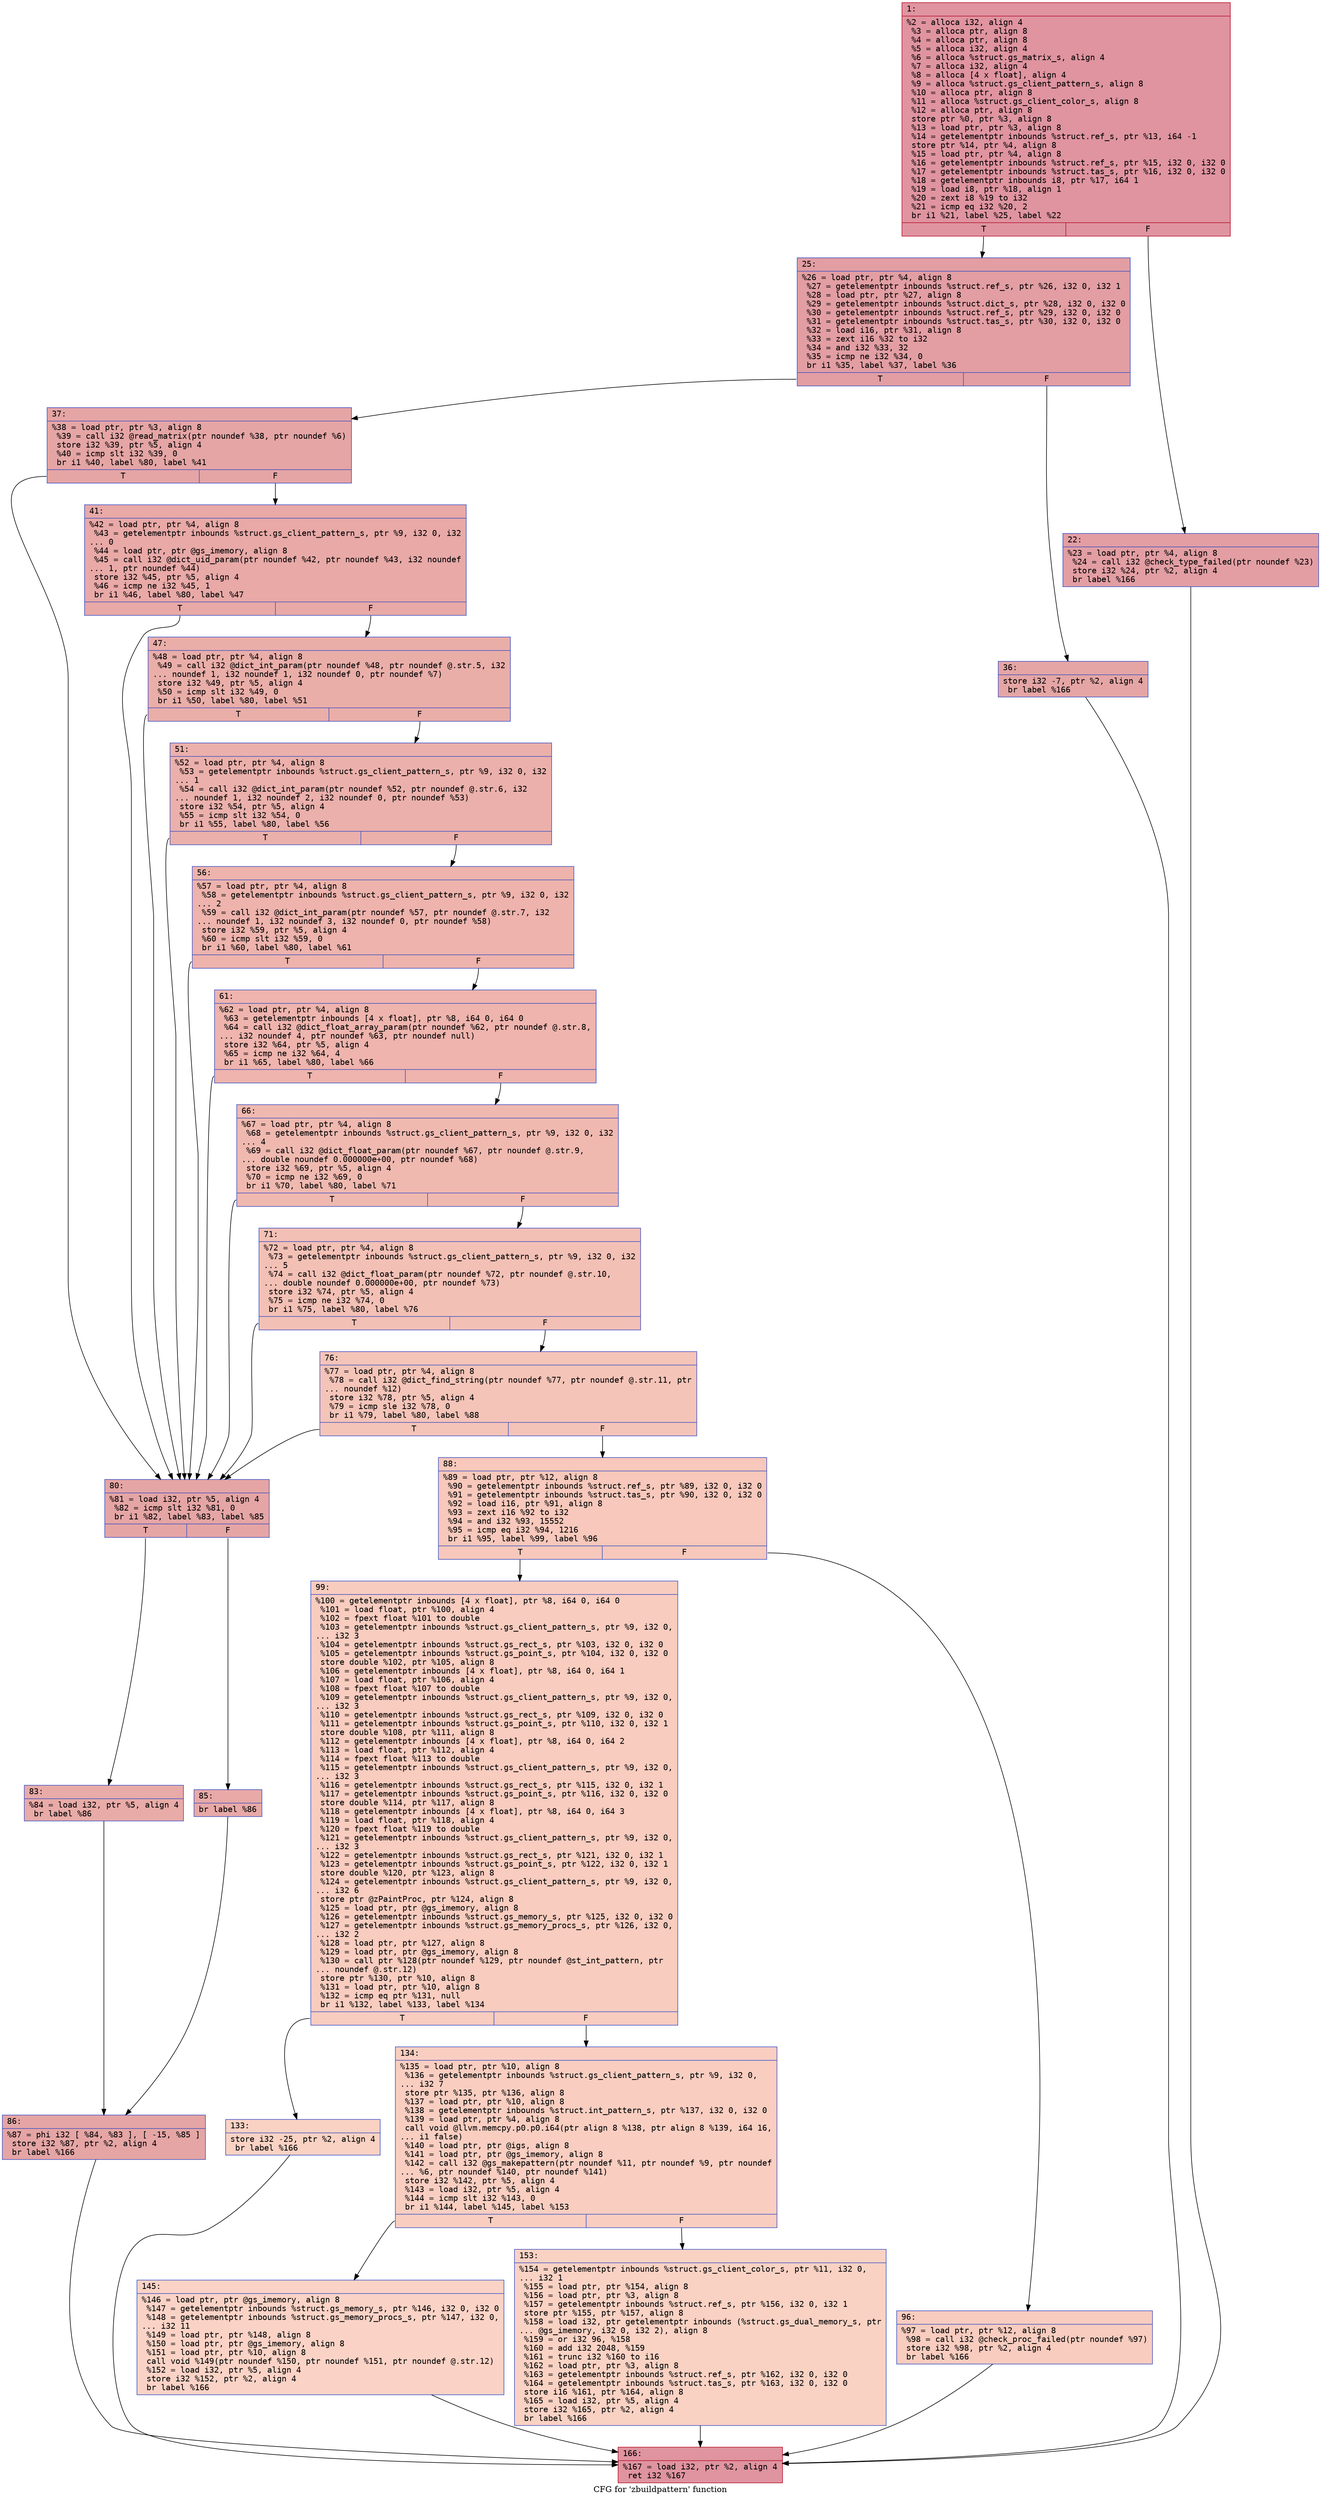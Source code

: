 digraph "CFG for 'zbuildpattern' function" {
	label="CFG for 'zbuildpattern' function";

	Node0x6000001862b0 [shape=record,color="#b70d28ff", style=filled, fillcolor="#b70d2870" fontname="Courier",label="{1:\l|  %2 = alloca i32, align 4\l  %3 = alloca ptr, align 8\l  %4 = alloca ptr, align 8\l  %5 = alloca i32, align 4\l  %6 = alloca %struct.gs_matrix_s, align 4\l  %7 = alloca i32, align 4\l  %8 = alloca [4 x float], align 4\l  %9 = alloca %struct.gs_client_pattern_s, align 8\l  %10 = alloca ptr, align 8\l  %11 = alloca %struct.gs_client_color_s, align 8\l  %12 = alloca ptr, align 8\l  store ptr %0, ptr %3, align 8\l  %13 = load ptr, ptr %3, align 8\l  %14 = getelementptr inbounds %struct.ref_s, ptr %13, i64 -1\l  store ptr %14, ptr %4, align 8\l  %15 = load ptr, ptr %4, align 8\l  %16 = getelementptr inbounds %struct.ref_s, ptr %15, i32 0, i32 0\l  %17 = getelementptr inbounds %struct.tas_s, ptr %16, i32 0, i32 0\l  %18 = getelementptr inbounds i8, ptr %17, i64 1\l  %19 = load i8, ptr %18, align 1\l  %20 = zext i8 %19 to i32\l  %21 = icmp eq i32 %20, 2\l  br i1 %21, label %25, label %22\l|{<s0>T|<s1>F}}"];
	Node0x6000001862b0:s0 -> Node0x600000186350[tooltip="1 -> 25\nProbability 50.00%" ];
	Node0x6000001862b0:s1 -> Node0x600000186300[tooltip="1 -> 22\nProbability 50.00%" ];
	Node0x600000186300 [shape=record,color="#3d50c3ff", style=filled, fillcolor="#be242e70" fontname="Courier",label="{22:\l|  %23 = load ptr, ptr %4, align 8\l  %24 = call i32 @check_type_failed(ptr noundef %23)\l  store i32 %24, ptr %2, align 4\l  br label %166\l}"];
	Node0x600000186300 -> Node0x600000186a30[tooltip="22 -> 166\nProbability 100.00%" ];
	Node0x600000186350 [shape=record,color="#3d50c3ff", style=filled, fillcolor="#be242e70" fontname="Courier",label="{25:\l|  %26 = load ptr, ptr %4, align 8\l  %27 = getelementptr inbounds %struct.ref_s, ptr %26, i32 0, i32 1\l  %28 = load ptr, ptr %27, align 8\l  %29 = getelementptr inbounds %struct.dict_s, ptr %28, i32 0, i32 0\l  %30 = getelementptr inbounds %struct.ref_s, ptr %29, i32 0, i32 0\l  %31 = getelementptr inbounds %struct.tas_s, ptr %30, i32 0, i32 0\l  %32 = load i16, ptr %31, align 8\l  %33 = zext i16 %32 to i32\l  %34 = and i32 %33, 32\l  %35 = icmp ne i32 %34, 0\l  br i1 %35, label %37, label %36\l|{<s0>T|<s1>F}}"];
	Node0x600000186350:s0 -> Node0x6000001863f0[tooltip="25 -> 37\nProbability 50.00%" ];
	Node0x600000186350:s1 -> Node0x6000001863a0[tooltip="25 -> 36\nProbability 50.00%" ];
	Node0x6000001863a0 [shape=record,color="#3d50c3ff", style=filled, fillcolor="#c5333470" fontname="Courier",label="{36:\l|  store i32 -7, ptr %2, align 4\l  br label %166\l}"];
	Node0x6000001863a0 -> Node0x600000186a30[tooltip="36 -> 166\nProbability 100.00%" ];
	Node0x6000001863f0 [shape=record,color="#3d50c3ff", style=filled, fillcolor="#c5333470" fontname="Courier",label="{37:\l|  %38 = load ptr, ptr %3, align 8\l  %39 = call i32 @read_matrix(ptr noundef %38, ptr noundef %6)\l  store i32 %39, ptr %5, align 4\l  %40 = icmp slt i32 %39, 0\l  br i1 %40, label %80, label %41\l|{<s0>T|<s1>F}}"];
	Node0x6000001863f0:s0 -> Node0x6000001866c0[tooltip="37 -> 80\nProbability 37.50%" ];
	Node0x6000001863f0:s1 -> Node0x600000186440[tooltip="37 -> 41\nProbability 62.50%" ];
	Node0x600000186440 [shape=record,color="#3d50c3ff", style=filled, fillcolor="#ca3b3770" fontname="Courier",label="{41:\l|  %42 = load ptr, ptr %4, align 8\l  %43 = getelementptr inbounds %struct.gs_client_pattern_s, ptr %9, i32 0, i32\l... 0\l  %44 = load ptr, ptr @gs_imemory, align 8\l  %45 = call i32 @dict_uid_param(ptr noundef %42, ptr noundef %43, i32 noundef\l... 1, ptr noundef %44)\l  store i32 %45, ptr %5, align 4\l  %46 = icmp ne i32 %45, 1\l  br i1 %46, label %80, label %47\l|{<s0>T|<s1>F}}"];
	Node0x600000186440:s0 -> Node0x6000001866c0[tooltip="41 -> 80\nProbability 50.00%" ];
	Node0x600000186440:s1 -> Node0x600000186490[tooltip="41 -> 47\nProbability 50.00%" ];
	Node0x600000186490 [shape=record,color="#3d50c3ff", style=filled, fillcolor="#d0473d70" fontname="Courier",label="{47:\l|  %48 = load ptr, ptr %4, align 8\l  %49 = call i32 @dict_int_param(ptr noundef %48, ptr noundef @.str.5, i32\l... noundef 1, i32 noundef 1, i32 noundef 0, ptr noundef %7)\l  store i32 %49, ptr %5, align 4\l  %50 = icmp slt i32 %49, 0\l  br i1 %50, label %80, label %51\l|{<s0>T|<s1>F}}"];
	Node0x600000186490:s0 -> Node0x6000001866c0[tooltip="47 -> 80\nProbability 37.50%" ];
	Node0x600000186490:s1 -> Node0x6000001864e0[tooltip="47 -> 51\nProbability 62.50%" ];
	Node0x6000001864e0 [shape=record,color="#3d50c3ff", style=filled, fillcolor="#d24b4070" fontname="Courier",label="{51:\l|  %52 = load ptr, ptr %4, align 8\l  %53 = getelementptr inbounds %struct.gs_client_pattern_s, ptr %9, i32 0, i32\l... 1\l  %54 = call i32 @dict_int_param(ptr noundef %52, ptr noundef @.str.6, i32\l... noundef 1, i32 noundef 2, i32 noundef 0, ptr noundef %53)\l  store i32 %54, ptr %5, align 4\l  %55 = icmp slt i32 %54, 0\l  br i1 %55, label %80, label %56\l|{<s0>T|<s1>F}}"];
	Node0x6000001864e0:s0 -> Node0x6000001866c0[tooltip="51 -> 80\nProbability 37.50%" ];
	Node0x6000001864e0:s1 -> Node0x600000186530[tooltip="51 -> 56\nProbability 62.50%" ];
	Node0x600000186530 [shape=record,color="#3d50c3ff", style=filled, fillcolor="#d6524470" fontname="Courier",label="{56:\l|  %57 = load ptr, ptr %4, align 8\l  %58 = getelementptr inbounds %struct.gs_client_pattern_s, ptr %9, i32 0, i32\l... 2\l  %59 = call i32 @dict_int_param(ptr noundef %57, ptr noundef @.str.7, i32\l... noundef 1, i32 noundef 3, i32 noundef 0, ptr noundef %58)\l  store i32 %59, ptr %5, align 4\l  %60 = icmp slt i32 %59, 0\l  br i1 %60, label %80, label %61\l|{<s0>T|<s1>F}}"];
	Node0x600000186530:s0 -> Node0x6000001866c0[tooltip="56 -> 80\nProbability 37.50%" ];
	Node0x600000186530:s1 -> Node0x600000186580[tooltip="56 -> 61\nProbability 62.50%" ];
	Node0x600000186580 [shape=record,color="#3d50c3ff", style=filled, fillcolor="#d8564670" fontname="Courier",label="{61:\l|  %62 = load ptr, ptr %4, align 8\l  %63 = getelementptr inbounds [4 x float], ptr %8, i64 0, i64 0\l  %64 = call i32 @dict_float_array_param(ptr noundef %62, ptr noundef @.str.8,\l... i32 noundef 4, ptr noundef %63, ptr noundef null)\l  store i32 %64, ptr %5, align 4\l  %65 = icmp ne i32 %64, 4\l  br i1 %65, label %80, label %66\l|{<s0>T|<s1>F}}"];
	Node0x600000186580:s0 -> Node0x6000001866c0[tooltip="61 -> 80\nProbability 50.00%" ];
	Node0x600000186580:s1 -> Node0x6000001865d0[tooltip="61 -> 66\nProbability 50.00%" ];
	Node0x6000001865d0 [shape=record,color="#3d50c3ff", style=filled, fillcolor="#de614d70" fontname="Courier",label="{66:\l|  %67 = load ptr, ptr %4, align 8\l  %68 = getelementptr inbounds %struct.gs_client_pattern_s, ptr %9, i32 0, i32\l... 4\l  %69 = call i32 @dict_float_param(ptr noundef %67, ptr noundef @.str.9,\l... double noundef 0.000000e+00, ptr noundef %68)\l  store i32 %69, ptr %5, align 4\l  %70 = icmp ne i32 %69, 0\l  br i1 %70, label %80, label %71\l|{<s0>T|<s1>F}}"];
	Node0x6000001865d0:s0 -> Node0x6000001866c0[tooltip="66 -> 80\nProbability 62.50%" ];
	Node0x6000001865d0:s1 -> Node0x600000186620[tooltip="66 -> 71\nProbability 37.50%" ];
	Node0x600000186620 [shape=record,color="#3d50c3ff", style=filled, fillcolor="#e5705870" fontname="Courier",label="{71:\l|  %72 = load ptr, ptr %4, align 8\l  %73 = getelementptr inbounds %struct.gs_client_pattern_s, ptr %9, i32 0, i32\l... 5\l  %74 = call i32 @dict_float_param(ptr noundef %72, ptr noundef @.str.10,\l... double noundef 0.000000e+00, ptr noundef %73)\l  store i32 %74, ptr %5, align 4\l  %75 = icmp ne i32 %74, 0\l  br i1 %75, label %80, label %76\l|{<s0>T|<s1>F}}"];
	Node0x600000186620:s0 -> Node0x6000001866c0[tooltip="71 -> 80\nProbability 62.50%" ];
	Node0x600000186620:s1 -> Node0x600000186670[tooltip="71 -> 76\nProbability 37.50%" ];
	Node0x600000186670 [shape=record,color="#3d50c3ff", style=filled, fillcolor="#e97a5f70" fontname="Courier",label="{76:\l|  %77 = load ptr, ptr %4, align 8\l  %78 = call i32 @dict_find_string(ptr noundef %77, ptr noundef @.str.11, ptr\l... noundef %12)\l  store i32 %78, ptr %5, align 4\l  %79 = icmp sle i32 %78, 0\l  br i1 %79, label %80, label %88\l|{<s0>T|<s1>F}}"];
	Node0x600000186670:s0 -> Node0x6000001866c0[tooltip="76 -> 80\nProbability 50.00%" ];
	Node0x600000186670:s1 -> Node0x600000186800[tooltip="76 -> 88\nProbability 50.00%" ];
	Node0x6000001866c0 [shape=record,color="#3d50c3ff", style=filled, fillcolor="#c5333470" fontname="Courier",label="{80:\l|  %81 = load i32, ptr %5, align 4\l  %82 = icmp slt i32 %81, 0\l  br i1 %82, label %83, label %85\l|{<s0>T|<s1>F}}"];
	Node0x6000001866c0:s0 -> Node0x600000186710[tooltip="80 -> 83\nProbability 37.50%" ];
	Node0x6000001866c0:s1 -> Node0x600000186760[tooltip="80 -> 85\nProbability 62.50%" ];
	Node0x600000186710 [shape=record,color="#3d50c3ff", style=filled, fillcolor="#cc403a70" fontname="Courier",label="{83:\l|  %84 = load i32, ptr %5, align 4\l  br label %86\l}"];
	Node0x600000186710 -> Node0x6000001867b0[tooltip="83 -> 86\nProbability 100.00%" ];
	Node0x600000186760 [shape=record,color="#3d50c3ff", style=filled, fillcolor="#ca3b3770" fontname="Courier",label="{85:\l|  br label %86\l}"];
	Node0x600000186760 -> Node0x6000001867b0[tooltip="85 -> 86\nProbability 100.00%" ];
	Node0x6000001867b0 [shape=record,color="#3d50c3ff", style=filled, fillcolor="#c5333470" fontname="Courier",label="{86:\l|  %87 = phi i32 [ %84, %83 ], [ -15, %85 ]\l  store i32 %87, ptr %2, align 4\l  br label %166\l}"];
	Node0x6000001867b0 -> Node0x600000186a30[tooltip="86 -> 166\nProbability 100.00%" ];
	Node0x600000186800 [shape=record,color="#3d50c3ff", style=filled, fillcolor="#ed836670" fontname="Courier",label="{88:\l|  %89 = load ptr, ptr %12, align 8\l  %90 = getelementptr inbounds %struct.ref_s, ptr %89, i32 0, i32 0\l  %91 = getelementptr inbounds %struct.tas_s, ptr %90, i32 0, i32 0\l  %92 = load i16, ptr %91, align 8\l  %93 = zext i16 %92 to i32\l  %94 = and i32 %93, 15552\l  %95 = icmp eq i32 %94, 1216\l  br i1 %95, label %99, label %96\l|{<s0>T|<s1>F}}"];
	Node0x600000186800:s0 -> Node0x6000001868a0[tooltip="88 -> 99\nProbability 50.00%" ];
	Node0x600000186800:s1 -> Node0x600000186850[tooltip="88 -> 96\nProbability 50.00%" ];
	Node0x600000186850 [shape=record,color="#3d50c3ff", style=filled, fillcolor="#f08b6e70" fontname="Courier",label="{96:\l|  %97 = load ptr, ptr %12, align 8\l  %98 = call i32 @check_proc_failed(ptr noundef %97)\l  store i32 %98, ptr %2, align 4\l  br label %166\l}"];
	Node0x600000186850 -> Node0x600000186a30[tooltip="96 -> 166\nProbability 100.00%" ];
	Node0x6000001868a0 [shape=record,color="#3d50c3ff", style=filled, fillcolor="#f08b6e70" fontname="Courier",label="{99:\l|  %100 = getelementptr inbounds [4 x float], ptr %8, i64 0, i64 0\l  %101 = load float, ptr %100, align 4\l  %102 = fpext float %101 to double\l  %103 = getelementptr inbounds %struct.gs_client_pattern_s, ptr %9, i32 0,\l... i32 3\l  %104 = getelementptr inbounds %struct.gs_rect_s, ptr %103, i32 0, i32 0\l  %105 = getelementptr inbounds %struct.gs_point_s, ptr %104, i32 0, i32 0\l  store double %102, ptr %105, align 8\l  %106 = getelementptr inbounds [4 x float], ptr %8, i64 0, i64 1\l  %107 = load float, ptr %106, align 4\l  %108 = fpext float %107 to double\l  %109 = getelementptr inbounds %struct.gs_client_pattern_s, ptr %9, i32 0,\l... i32 3\l  %110 = getelementptr inbounds %struct.gs_rect_s, ptr %109, i32 0, i32 0\l  %111 = getelementptr inbounds %struct.gs_point_s, ptr %110, i32 0, i32 1\l  store double %108, ptr %111, align 8\l  %112 = getelementptr inbounds [4 x float], ptr %8, i64 0, i64 2\l  %113 = load float, ptr %112, align 4\l  %114 = fpext float %113 to double\l  %115 = getelementptr inbounds %struct.gs_client_pattern_s, ptr %9, i32 0,\l... i32 3\l  %116 = getelementptr inbounds %struct.gs_rect_s, ptr %115, i32 0, i32 1\l  %117 = getelementptr inbounds %struct.gs_point_s, ptr %116, i32 0, i32 0\l  store double %114, ptr %117, align 8\l  %118 = getelementptr inbounds [4 x float], ptr %8, i64 0, i64 3\l  %119 = load float, ptr %118, align 4\l  %120 = fpext float %119 to double\l  %121 = getelementptr inbounds %struct.gs_client_pattern_s, ptr %9, i32 0,\l... i32 3\l  %122 = getelementptr inbounds %struct.gs_rect_s, ptr %121, i32 0, i32 1\l  %123 = getelementptr inbounds %struct.gs_point_s, ptr %122, i32 0, i32 1\l  store double %120, ptr %123, align 8\l  %124 = getelementptr inbounds %struct.gs_client_pattern_s, ptr %9, i32 0,\l... i32 6\l  store ptr @zPaintProc, ptr %124, align 8\l  %125 = load ptr, ptr @gs_imemory, align 8\l  %126 = getelementptr inbounds %struct.gs_memory_s, ptr %125, i32 0, i32 0\l  %127 = getelementptr inbounds %struct.gs_memory_procs_s, ptr %126, i32 0,\l... i32 2\l  %128 = load ptr, ptr %127, align 8\l  %129 = load ptr, ptr @gs_imemory, align 8\l  %130 = call ptr %128(ptr noundef %129, ptr noundef @st_int_pattern, ptr\l... noundef @.str.12)\l  store ptr %130, ptr %10, align 8\l  %131 = load ptr, ptr %10, align 8\l  %132 = icmp eq ptr %131, null\l  br i1 %132, label %133, label %134\l|{<s0>T|<s1>F}}"];
	Node0x6000001868a0:s0 -> Node0x6000001868f0[tooltip="99 -> 133\nProbability 37.50%" ];
	Node0x6000001868a0:s1 -> Node0x600000186940[tooltip="99 -> 134\nProbability 62.50%" ];
	Node0x6000001868f0 [shape=record,color="#3d50c3ff", style=filled, fillcolor="#f4987a70" fontname="Courier",label="{133:\l|  store i32 -25, ptr %2, align 4\l  br label %166\l}"];
	Node0x6000001868f0 -> Node0x600000186a30[tooltip="133 -> 166\nProbability 100.00%" ];
	Node0x600000186940 [shape=record,color="#3d50c3ff", style=filled, fillcolor="#f2907270" fontname="Courier",label="{134:\l|  %135 = load ptr, ptr %10, align 8\l  %136 = getelementptr inbounds %struct.gs_client_pattern_s, ptr %9, i32 0,\l... i32 7\l  store ptr %135, ptr %136, align 8\l  %137 = load ptr, ptr %10, align 8\l  %138 = getelementptr inbounds %struct.int_pattern_s, ptr %137, i32 0, i32 0\l  %139 = load ptr, ptr %4, align 8\l  call void @llvm.memcpy.p0.p0.i64(ptr align 8 %138, ptr align 8 %139, i64 16,\l... i1 false)\l  %140 = load ptr, ptr @igs, align 8\l  %141 = load ptr, ptr @gs_imemory, align 8\l  %142 = call i32 @gs_makepattern(ptr noundef %11, ptr noundef %9, ptr noundef\l... %6, ptr noundef %140, ptr noundef %141)\l  store i32 %142, ptr %5, align 4\l  %143 = load i32, ptr %5, align 4\l  %144 = icmp slt i32 %143, 0\l  br i1 %144, label %145, label %153\l|{<s0>T|<s1>F}}"];
	Node0x600000186940:s0 -> Node0x600000186990[tooltip="134 -> 145\nProbability 37.50%" ];
	Node0x600000186940:s1 -> Node0x6000001869e0[tooltip="134 -> 153\nProbability 62.50%" ];
	Node0x600000186990 [shape=record,color="#3d50c3ff", style=filled, fillcolor="#f59c7d70" fontname="Courier",label="{145:\l|  %146 = load ptr, ptr @gs_imemory, align 8\l  %147 = getelementptr inbounds %struct.gs_memory_s, ptr %146, i32 0, i32 0\l  %148 = getelementptr inbounds %struct.gs_memory_procs_s, ptr %147, i32 0,\l... i32 11\l  %149 = load ptr, ptr %148, align 8\l  %150 = load ptr, ptr @gs_imemory, align 8\l  %151 = load ptr, ptr %10, align 8\l  call void %149(ptr noundef %150, ptr noundef %151, ptr noundef @.str.12)\l  %152 = load i32, ptr %5, align 4\l  store i32 %152, ptr %2, align 4\l  br label %166\l}"];
	Node0x600000186990 -> Node0x600000186a30[tooltip="145 -> 166\nProbability 100.00%" ];
	Node0x6000001869e0 [shape=record,color="#3d50c3ff", style=filled, fillcolor="#f4987a70" fontname="Courier",label="{153:\l|  %154 = getelementptr inbounds %struct.gs_client_color_s, ptr %11, i32 0,\l... i32 1\l  %155 = load ptr, ptr %154, align 8\l  %156 = load ptr, ptr %3, align 8\l  %157 = getelementptr inbounds %struct.ref_s, ptr %156, i32 0, i32 1\l  store ptr %155, ptr %157, align 8\l  %158 = load i32, ptr getelementptr inbounds (%struct.gs_dual_memory_s, ptr\l... @gs_imemory, i32 0, i32 2), align 8\l  %159 = or i32 96, %158\l  %160 = add i32 2048, %159\l  %161 = trunc i32 %160 to i16\l  %162 = load ptr, ptr %3, align 8\l  %163 = getelementptr inbounds %struct.ref_s, ptr %162, i32 0, i32 0\l  %164 = getelementptr inbounds %struct.tas_s, ptr %163, i32 0, i32 0\l  store i16 %161, ptr %164, align 8\l  %165 = load i32, ptr %5, align 4\l  store i32 %165, ptr %2, align 4\l  br label %166\l}"];
	Node0x6000001869e0 -> Node0x600000186a30[tooltip="153 -> 166\nProbability 100.00%" ];
	Node0x600000186a30 [shape=record,color="#b70d28ff", style=filled, fillcolor="#b70d2870" fontname="Courier",label="{166:\l|  %167 = load i32, ptr %2, align 4\l  ret i32 %167\l}"];
}
